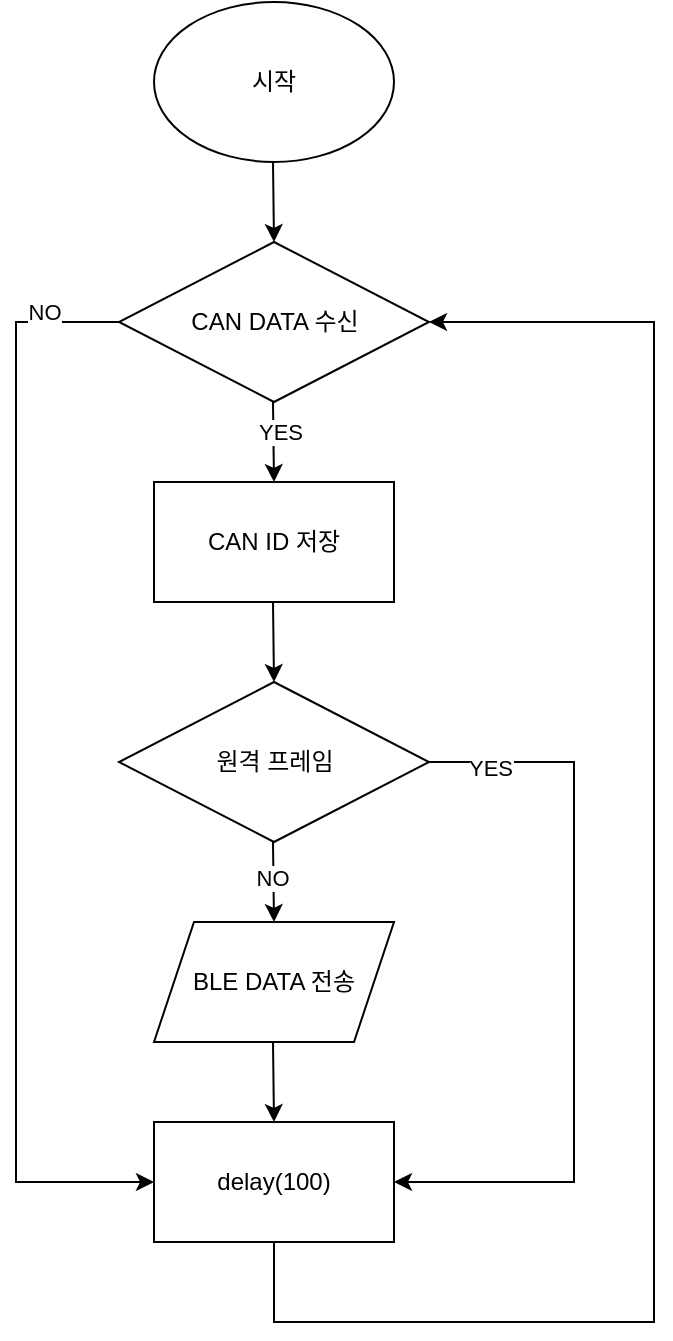 <mxfile version="26.0.5">
  <diagram name="페이지-1" id="tWDKkxithVRZUEmkQD-M">
    <mxGraphModel dx="1434" dy="796" grid="0" gridSize="10" guides="1" tooltips="1" connect="1" arrows="1" fold="1" page="1" pageScale="1" pageWidth="827" pageHeight="1169" math="0" shadow="0">
      <root>
        <mxCell id="0" />
        <mxCell id="1" parent="0" />
        <mxCell id="I0jLUqdHnTf_JmZDLa92-1" value="시작" style="ellipse;whiteSpace=wrap;html=1;" vertex="1" parent="1">
          <mxGeometry x="310" y="100" width="120" height="80" as="geometry" />
        </mxCell>
        <mxCell id="I0jLUqdHnTf_JmZDLa92-12" style="edgeStyle=orthogonalEdgeStyle;rounded=0;orthogonalLoop=1;jettySize=auto;html=1;exitX=0;exitY=0.5;exitDx=0;exitDy=0;entryX=0;entryY=0.5;entryDx=0;entryDy=0;" edge="1" parent="1" source="I0jLUqdHnTf_JmZDLa92-2" target="I0jLUqdHnTf_JmZDLa92-13">
          <mxGeometry relative="1" as="geometry">
            <mxPoint x="240" y="100" as="targetPoint" />
            <Array as="points">
              <mxPoint x="241" y="260" />
              <mxPoint x="241" y="690" />
            </Array>
          </mxGeometry>
        </mxCell>
        <mxCell id="I0jLUqdHnTf_JmZDLa92-21" value="NO" style="edgeLabel;html=1;align=center;verticalAlign=middle;resizable=0;points=[];" vertex="1" connectable="0" parent="I0jLUqdHnTf_JmZDLa92-12">
          <mxGeometry x="-0.864" y="-5" relative="1" as="geometry">
            <mxPoint as="offset" />
          </mxGeometry>
        </mxCell>
        <mxCell id="I0jLUqdHnTf_JmZDLa92-2" value="CAN DATA 수신" style="rhombus;whiteSpace=wrap;html=1;" vertex="1" parent="1">
          <mxGeometry x="292.5" y="220" width="155" height="80" as="geometry" />
        </mxCell>
        <mxCell id="I0jLUqdHnTf_JmZDLa92-4" value="원격 프레임" style="rhombus;whiteSpace=wrap;html=1;" vertex="1" parent="1">
          <mxGeometry x="292.5" y="440" width="155" height="80" as="geometry" />
        </mxCell>
        <mxCell id="I0jLUqdHnTf_JmZDLa92-5" value="CAN ID 저장" style="rounded=0;whiteSpace=wrap;html=1;" vertex="1" parent="1">
          <mxGeometry x="310" y="340" width="120" height="60" as="geometry" />
        </mxCell>
        <mxCell id="I0jLUqdHnTf_JmZDLa92-6" value="BLE DATA 전송" style="shape=parallelogram;perimeter=parallelogramPerimeter;whiteSpace=wrap;html=1;fixedSize=1;" vertex="1" parent="1">
          <mxGeometry x="310" y="560" width="120" height="60" as="geometry" />
        </mxCell>
        <mxCell id="I0jLUqdHnTf_JmZDLa92-7" value="" style="endArrow=classic;html=1;rounded=0;entryX=0.5;entryY=0;entryDx=0;entryDy=0;" edge="1" parent="1" target="I0jLUqdHnTf_JmZDLa92-2">
          <mxGeometry width="50" height="50" relative="1" as="geometry">
            <mxPoint x="369.5" y="180" as="sourcePoint" />
            <mxPoint x="370" y="230" as="targetPoint" />
          </mxGeometry>
        </mxCell>
        <mxCell id="I0jLUqdHnTf_JmZDLa92-8" value="" style="endArrow=classic;html=1;rounded=0;entryX=0.5;entryY=0;entryDx=0;entryDy=0;" edge="1" parent="1">
          <mxGeometry width="50" height="50" relative="1" as="geometry">
            <mxPoint x="369.5" y="300" as="sourcePoint" />
            <mxPoint x="370" y="340" as="targetPoint" />
          </mxGeometry>
        </mxCell>
        <mxCell id="I0jLUqdHnTf_JmZDLa92-20" value="YES" style="edgeLabel;html=1;align=center;verticalAlign=middle;resizable=0;points=[];" vertex="1" connectable="0" parent="I0jLUqdHnTf_JmZDLa92-8">
          <mxGeometry x="-0.248" y="3" relative="1" as="geometry">
            <mxPoint as="offset" />
          </mxGeometry>
        </mxCell>
        <mxCell id="I0jLUqdHnTf_JmZDLa92-9" value="" style="endArrow=classic;html=1;rounded=0;entryX=0.5;entryY=0;entryDx=0;entryDy=0;" edge="1" parent="1">
          <mxGeometry width="50" height="50" relative="1" as="geometry">
            <mxPoint x="369.5" y="400" as="sourcePoint" />
            <mxPoint x="370" y="440" as="targetPoint" />
          </mxGeometry>
        </mxCell>
        <mxCell id="I0jLUqdHnTf_JmZDLa92-10" value="" style="endArrow=classic;html=1;rounded=0;entryX=0.5;entryY=0;entryDx=0;entryDy=0;" edge="1" parent="1">
          <mxGeometry width="50" height="50" relative="1" as="geometry">
            <mxPoint x="369.5" y="520" as="sourcePoint" />
            <mxPoint x="370" y="560" as="targetPoint" />
          </mxGeometry>
        </mxCell>
        <mxCell id="I0jLUqdHnTf_JmZDLa92-23" value="NO" style="edgeLabel;html=1;align=center;verticalAlign=middle;resizable=0;points=[];" vertex="1" connectable="0" parent="I0jLUqdHnTf_JmZDLa92-10">
          <mxGeometry x="-0.101" y="-1" relative="1" as="geometry">
            <mxPoint as="offset" />
          </mxGeometry>
        </mxCell>
        <mxCell id="I0jLUqdHnTf_JmZDLa92-11" value="" style="endArrow=classic;html=1;rounded=0;entryX=1;entryY=0.5;entryDx=0;entryDy=0;" edge="1" parent="1" target="I0jLUqdHnTf_JmZDLa92-13">
          <mxGeometry width="50" height="50" relative="1" as="geometry">
            <mxPoint x="446.5" y="480" as="sourcePoint" />
            <mxPoint x="450" y="260" as="targetPoint" />
            <Array as="points">
              <mxPoint x="520" y="480" />
              <mxPoint x="520" y="690" />
            </Array>
          </mxGeometry>
        </mxCell>
        <mxCell id="I0jLUqdHnTf_JmZDLa92-22" value="YES" style="edgeLabel;html=1;align=center;verticalAlign=middle;resizable=0;points=[];" vertex="1" connectable="0" parent="I0jLUqdHnTf_JmZDLa92-11">
          <mxGeometry x="-0.837" y="-3" relative="1" as="geometry">
            <mxPoint x="1" as="offset" />
          </mxGeometry>
        </mxCell>
        <mxCell id="I0jLUqdHnTf_JmZDLa92-13" value="delay(100)" style="rounded=0;whiteSpace=wrap;html=1;" vertex="1" parent="1">
          <mxGeometry x="310" y="660" width="120" height="60" as="geometry" />
        </mxCell>
        <mxCell id="I0jLUqdHnTf_JmZDLa92-14" value="" style="endArrow=classic;html=1;rounded=0;entryX=0.5;entryY=0;entryDx=0;entryDy=0;" edge="1" parent="1">
          <mxGeometry width="50" height="50" relative="1" as="geometry">
            <mxPoint x="369.5" y="620" as="sourcePoint" />
            <mxPoint x="370" y="660" as="targetPoint" />
          </mxGeometry>
        </mxCell>
        <mxCell id="I0jLUqdHnTf_JmZDLa92-19" value="" style="endArrow=classic;html=1;rounded=0;entryX=1;entryY=0.5;entryDx=0;entryDy=0;" edge="1" parent="1" target="I0jLUqdHnTf_JmZDLa92-2">
          <mxGeometry width="50" height="50" relative="1" as="geometry">
            <mxPoint x="370" y="720" as="sourcePoint" />
            <mxPoint x="560" y="260" as="targetPoint" />
            <Array as="points">
              <mxPoint x="370" y="760" />
              <mxPoint x="560" y="760" />
              <mxPoint x="560" y="260" />
            </Array>
          </mxGeometry>
        </mxCell>
      </root>
    </mxGraphModel>
  </diagram>
</mxfile>
